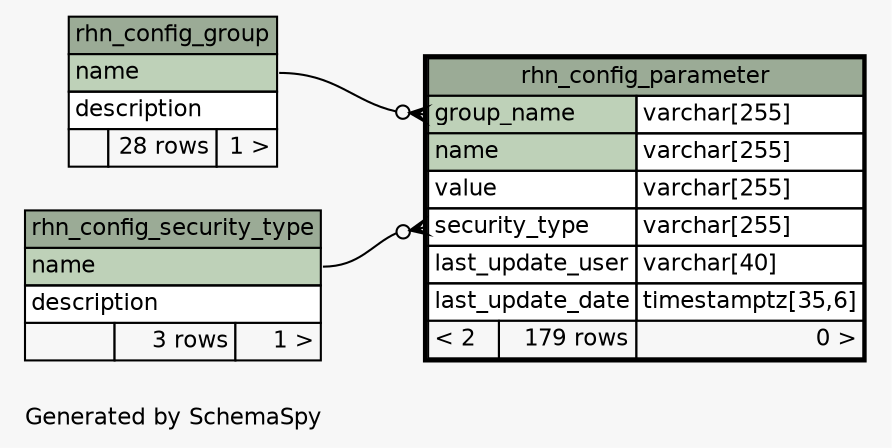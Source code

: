 // dot 2.26.0 on Linux 2.6.32-504.el6.x86_64
// SchemaSpy rev 590
digraph "oneDegreeRelationshipsDiagram" {
  graph [
    rankdir="RL"
    bgcolor="#f7f7f7"
    label="\nGenerated by SchemaSpy"
    labeljust="l"
    nodesep="0.18"
    ranksep="0.46"
    fontname="Helvetica"
    fontsize="11"
  ];
  node [
    fontname="Helvetica"
    fontsize="11"
    shape="plaintext"
  ];
  edge [
    arrowsize="0.8"
  ];
  "rhn_config_parameter":"group_name":w -> "rhn_config_group":"name":e [arrowhead=none dir=back arrowtail=crowodot];
  "rhn_config_parameter":"security_type":w -> "rhn_config_security_type":"name":e [arrowhead=none dir=back arrowtail=crowodot];
  "rhn_config_group" [
    label=<
    <TABLE BORDER="0" CELLBORDER="1" CELLSPACING="0" BGCOLOR="#ffffff">
      <TR><TD COLSPAN="3" BGCOLOR="#9bab96" ALIGN="CENTER">rhn_config_group</TD></TR>
      <TR><TD PORT="name" COLSPAN="3" BGCOLOR="#bed1b8" ALIGN="LEFT">name</TD></TR>
      <TR><TD PORT="description" COLSPAN="3" ALIGN="LEFT">description</TD></TR>
      <TR><TD ALIGN="LEFT" BGCOLOR="#f7f7f7">  </TD><TD ALIGN="RIGHT" BGCOLOR="#f7f7f7">28 rows</TD><TD ALIGN="RIGHT" BGCOLOR="#f7f7f7">1 &gt;</TD></TR>
    </TABLE>>
    URL="rhn_config_group.html"
    tooltip="rhn_config_group"
  ];
  "rhn_config_parameter" [
    label=<
    <TABLE BORDER="2" CELLBORDER="1" CELLSPACING="0" BGCOLOR="#ffffff">
      <TR><TD COLSPAN="3" BGCOLOR="#9bab96" ALIGN="CENTER">rhn_config_parameter</TD></TR>
      <TR><TD PORT="group_name" COLSPAN="2" BGCOLOR="#bed1b8" ALIGN="LEFT">group_name</TD><TD PORT="group_name.type" ALIGN="LEFT">varchar[255]</TD></TR>
      <TR><TD PORT="name" COLSPAN="2" BGCOLOR="#bed1b8" ALIGN="LEFT">name</TD><TD PORT="name.type" ALIGN="LEFT">varchar[255]</TD></TR>
      <TR><TD PORT="value" COLSPAN="2" ALIGN="LEFT">value</TD><TD PORT="value.type" ALIGN="LEFT">varchar[255]</TD></TR>
      <TR><TD PORT="security_type" COLSPAN="2" ALIGN="LEFT">security_type</TD><TD PORT="security_type.type" ALIGN="LEFT">varchar[255]</TD></TR>
      <TR><TD PORT="last_update_user" COLSPAN="2" ALIGN="LEFT">last_update_user</TD><TD PORT="last_update_user.type" ALIGN="LEFT">varchar[40]</TD></TR>
      <TR><TD PORT="last_update_date" COLSPAN="2" ALIGN="LEFT">last_update_date</TD><TD PORT="last_update_date.type" ALIGN="LEFT">timestamptz[35,6]</TD></TR>
      <TR><TD ALIGN="LEFT" BGCOLOR="#f7f7f7">&lt; 2</TD><TD ALIGN="RIGHT" BGCOLOR="#f7f7f7">179 rows</TD><TD ALIGN="RIGHT" BGCOLOR="#f7f7f7">0 &gt;</TD></TR>
    </TABLE>>
    URL="rhn_config_parameter.html"
    tooltip="rhn_config_parameter"
  ];
  "rhn_config_security_type" [
    label=<
    <TABLE BORDER="0" CELLBORDER="1" CELLSPACING="0" BGCOLOR="#ffffff">
      <TR><TD COLSPAN="3" BGCOLOR="#9bab96" ALIGN="CENTER">rhn_config_security_type</TD></TR>
      <TR><TD PORT="name" COLSPAN="3" BGCOLOR="#bed1b8" ALIGN="LEFT">name</TD></TR>
      <TR><TD PORT="description" COLSPAN="3" ALIGN="LEFT">description</TD></TR>
      <TR><TD ALIGN="LEFT" BGCOLOR="#f7f7f7">  </TD><TD ALIGN="RIGHT" BGCOLOR="#f7f7f7">3 rows</TD><TD ALIGN="RIGHT" BGCOLOR="#f7f7f7">1 &gt;</TD></TR>
    </TABLE>>
    URL="rhn_config_security_type.html"
    tooltip="rhn_config_security_type"
  ];
}
